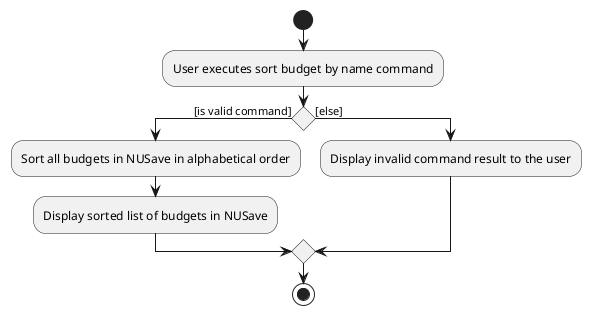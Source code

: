 @startuml
start
:User executes sort budget by name command;

'Since the beta syntax does not support placing the condition outside the
'diamond we place it as the true branch instead.

if () then ([is valid command])
    :Sort all budgets in NUSave in alphabetical order;
    :Display sorted list of budgets in NUSave;
else ([else])
:Display invalid command result to the user;
endif
stop
@enduml
